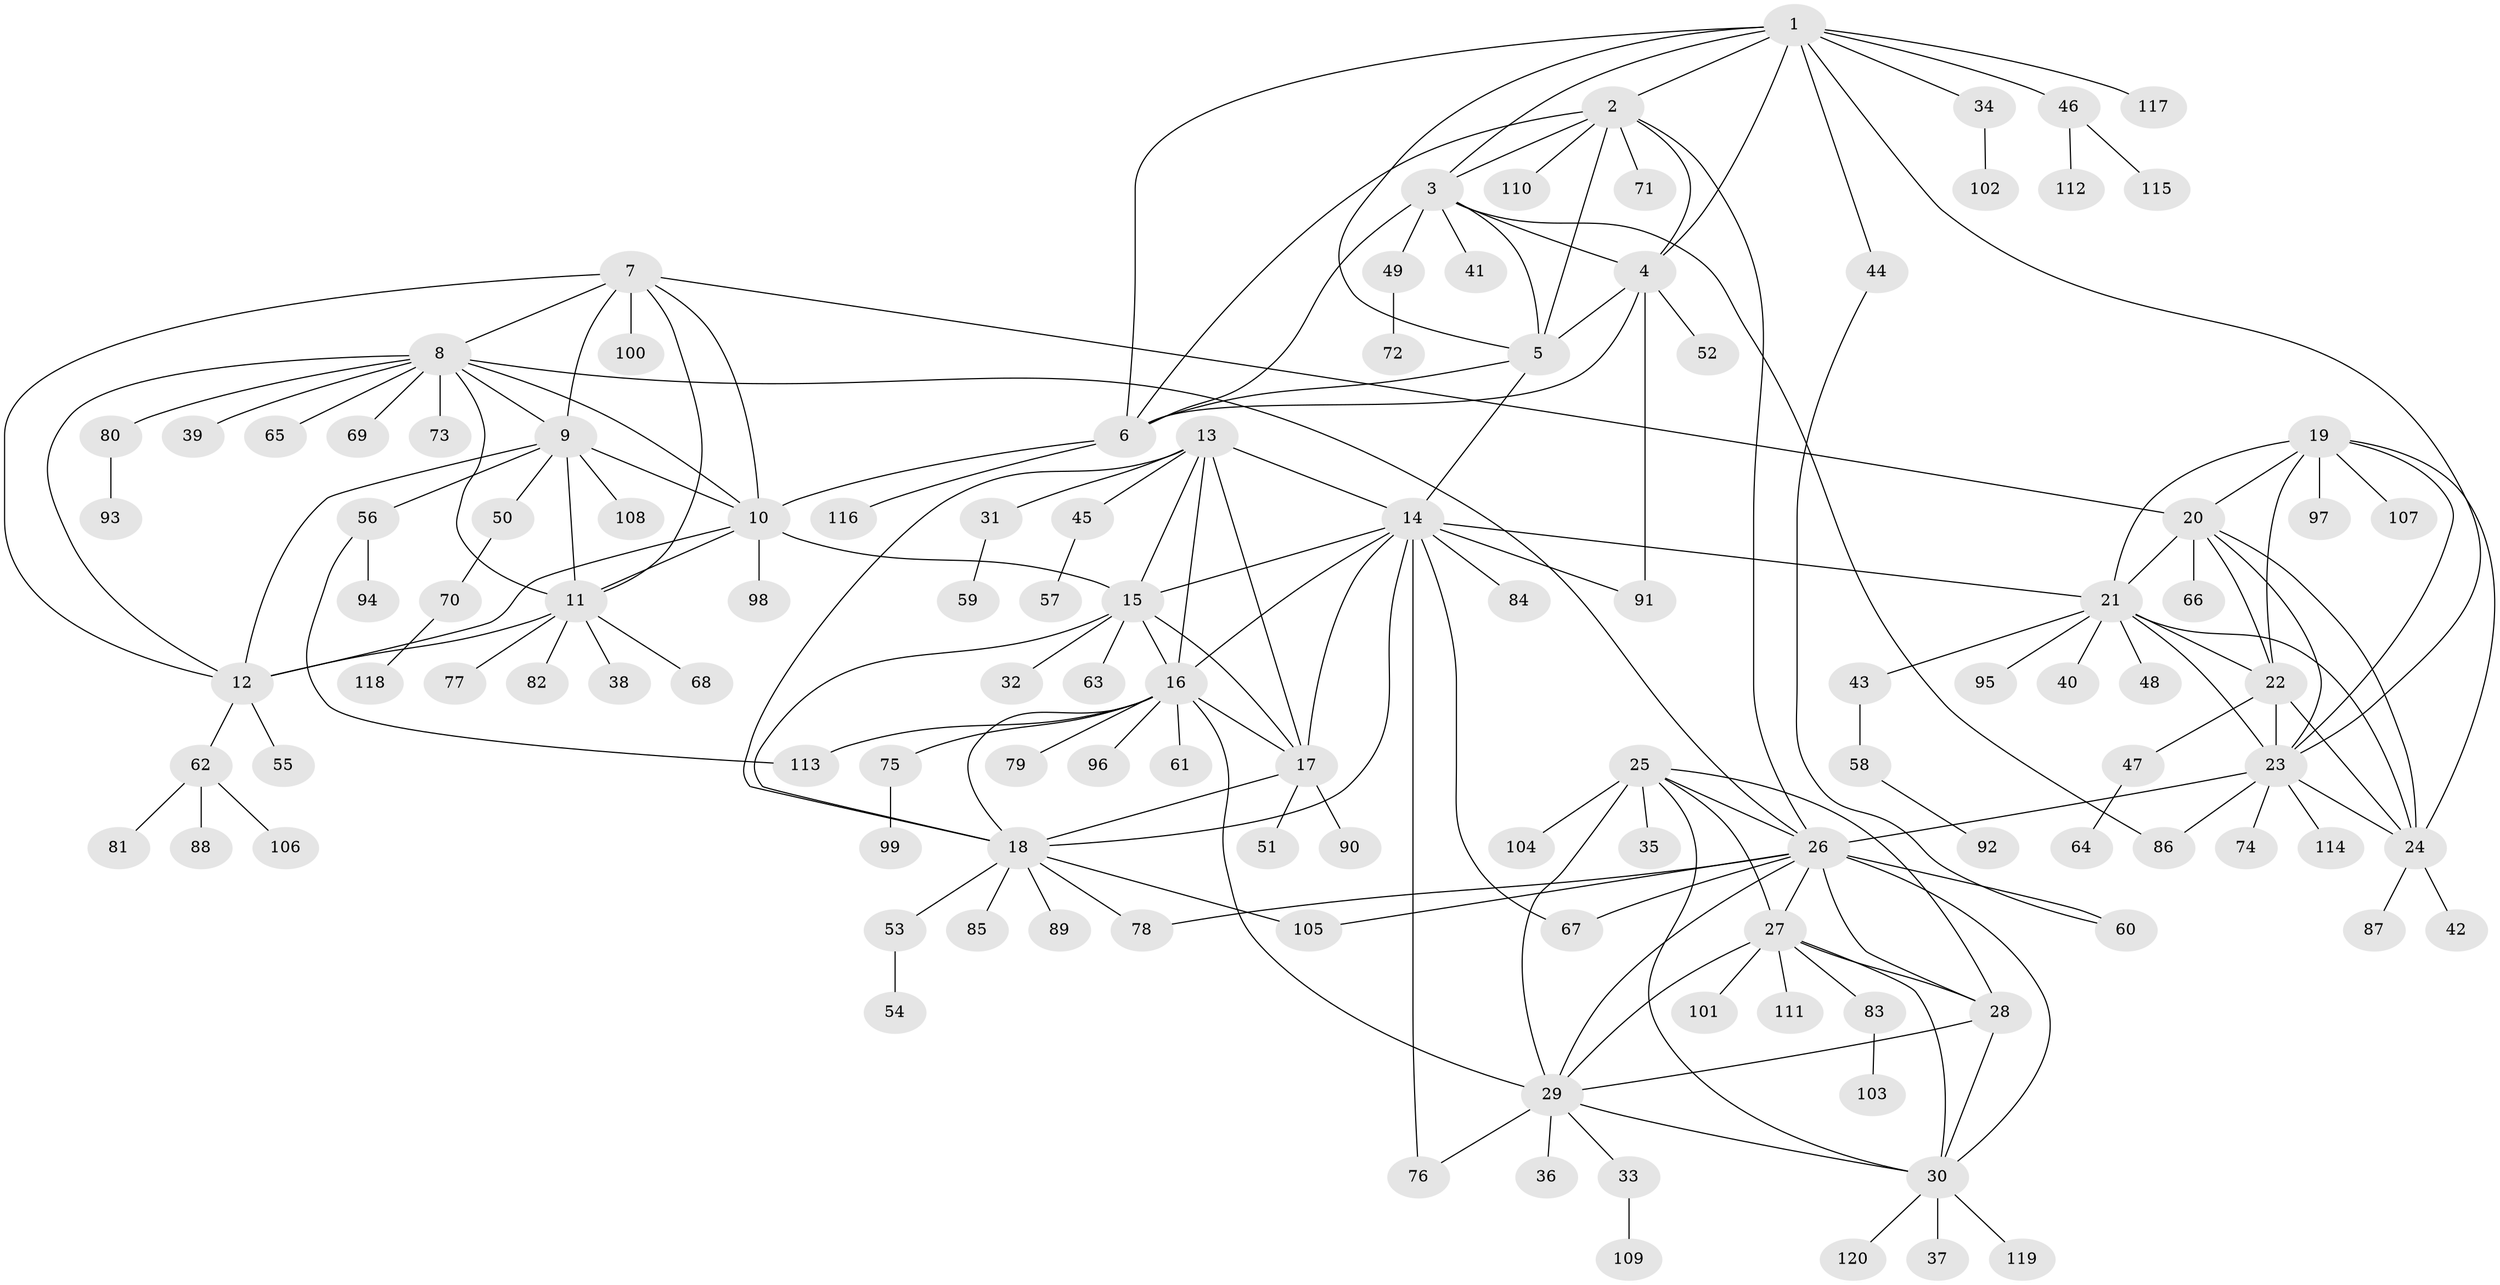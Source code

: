 // Generated by graph-tools (version 1.1) at 2025/50/03/09/25 03:50:42]
// undirected, 120 vertices, 183 edges
graph export_dot {
graph [start="1"]
  node [color=gray90,style=filled];
  1;
  2;
  3;
  4;
  5;
  6;
  7;
  8;
  9;
  10;
  11;
  12;
  13;
  14;
  15;
  16;
  17;
  18;
  19;
  20;
  21;
  22;
  23;
  24;
  25;
  26;
  27;
  28;
  29;
  30;
  31;
  32;
  33;
  34;
  35;
  36;
  37;
  38;
  39;
  40;
  41;
  42;
  43;
  44;
  45;
  46;
  47;
  48;
  49;
  50;
  51;
  52;
  53;
  54;
  55;
  56;
  57;
  58;
  59;
  60;
  61;
  62;
  63;
  64;
  65;
  66;
  67;
  68;
  69;
  70;
  71;
  72;
  73;
  74;
  75;
  76;
  77;
  78;
  79;
  80;
  81;
  82;
  83;
  84;
  85;
  86;
  87;
  88;
  89;
  90;
  91;
  92;
  93;
  94;
  95;
  96;
  97;
  98;
  99;
  100;
  101;
  102;
  103;
  104;
  105;
  106;
  107;
  108;
  109;
  110;
  111;
  112;
  113;
  114;
  115;
  116;
  117;
  118;
  119;
  120;
  1 -- 2;
  1 -- 3;
  1 -- 4;
  1 -- 5;
  1 -- 6;
  1 -- 23;
  1 -- 34;
  1 -- 44;
  1 -- 46;
  1 -- 117;
  2 -- 3;
  2 -- 4;
  2 -- 5;
  2 -- 6;
  2 -- 26;
  2 -- 71;
  2 -- 110;
  3 -- 4;
  3 -- 5;
  3 -- 6;
  3 -- 41;
  3 -- 49;
  3 -- 86;
  4 -- 5;
  4 -- 6;
  4 -- 52;
  4 -- 91;
  5 -- 6;
  5 -- 14;
  6 -- 10;
  6 -- 116;
  7 -- 8;
  7 -- 9;
  7 -- 10;
  7 -- 11;
  7 -- 12;
  7 -- 20;
  7 -- 100;
  8 -- 9;
  8 -- 10;
  8 -- 11;
  8 -- 12;
  8 -- 26;
  8 -- 39;
  8 -- 65;
  8 -- 69;
  8 -- 73;
  8 -- 80;
  9 -- 10;
  9 -- 11;
  9 -- 12;
  9 -- 50;
  9 -- 56;
  9 -- 108;
  10 -- 11;
  10 -- 12;
  10 -- 15;
  10 -- 98;
  11 -- 12;
  11 -- 38;
  11 -- 68;
  11 -- 77;
  11 -- 82;
  12 -- 55;
  12 -- 62;
  13 -- 14;
  13 -- 15;
  13 -- 16;
  13 -- 17;
  13 -- 18;
  13 -- 31;
  13 -- 45;
  14 -- 15;
  14 -- 16;
  14 -- 17;
  14 -- 18;
  14 -- 21;
  14 -- 67;
  14 -- 76;
  14 -- 84;
  14 -- 91;
  15 -- 16;
  15 -- 17;
  15 -- 18;
  15 -- 32;
  15 -- 63;
  16 -- 17;
  16 -- 18;
  16 -- 29;
  16 -- 61;
  16 -- 75;
  16 -- 79;
  16 -- 96;
  16 -- 113;
  17 -- 18;
  17 -- 51;
  17 -- 90;
  18 -- 53;
  18 -- 78;
  18 -- 85;
  18 -- 89;
  18 -- 105;
  19 -- 20;
  19 -- 21;
  19 -- 22;
  19 -- 23;
  19 -- 24;
  19 -- 97;
  19 -- 107;
  20 -- 21;
  20 -- 22;
  20 -- 23;
  20 -- 24;
  20 -- 66;
  21 -- 22;
  21 -- 23;
  21 -- 24;
  21 -- 40;
  21 -- 43;
  21 -- 48;
  21 -- 95;
  22 -- 23;
  22 -- 24;
  22 -- 47;
  23 -- 24;
  23 -- 26;
  23 -- 74;
  23 -- 86;
  23 -- 114;
  24 -- 42;
  24 -- 87;
  25 -- 26;
  25 -- 27;
  25 -- 28;
  25 -- 29;
  25 -- 30;
  25 -- 35;
  25 -- 104;
  26 -- 27;
  26 -- 28;
  26 -- 29;
  26 -- 30;
  26 -- 60;
  26 -- 67;
  26 -- 78;
  26 -- 105;
  27 -- 28;
  27 -- 29;
  27 -- 30;
  27 -- 83;
  27 -- 101;
  27 -- 111;
  28 -- 29;
  28 -- 30;
  29 -- 30;
  29 -- 33;
  29 -- 36;
  29 -- 76;
  30 -- 37;
  30 -- 119;
  30 -- 120;
  31 -- 59;
  33 -- 109;
  34 -- 102;
  43 -- 58;
  44 -- 60;
  45 -- 57;
  46 -- 112;
  46 -- 115;
  47 -- 64;
  49 -- 72;
  50 -- 70;
  53 -- 54;
  56 -- 94;
  56 -- 113;
  58 -- 92;
  62 -- 81;
  62 -- 88;
  62 -- 106;
  70 -- 118;
  75 -- 99;
  80 -- 93;
  83 -- 103;
}
